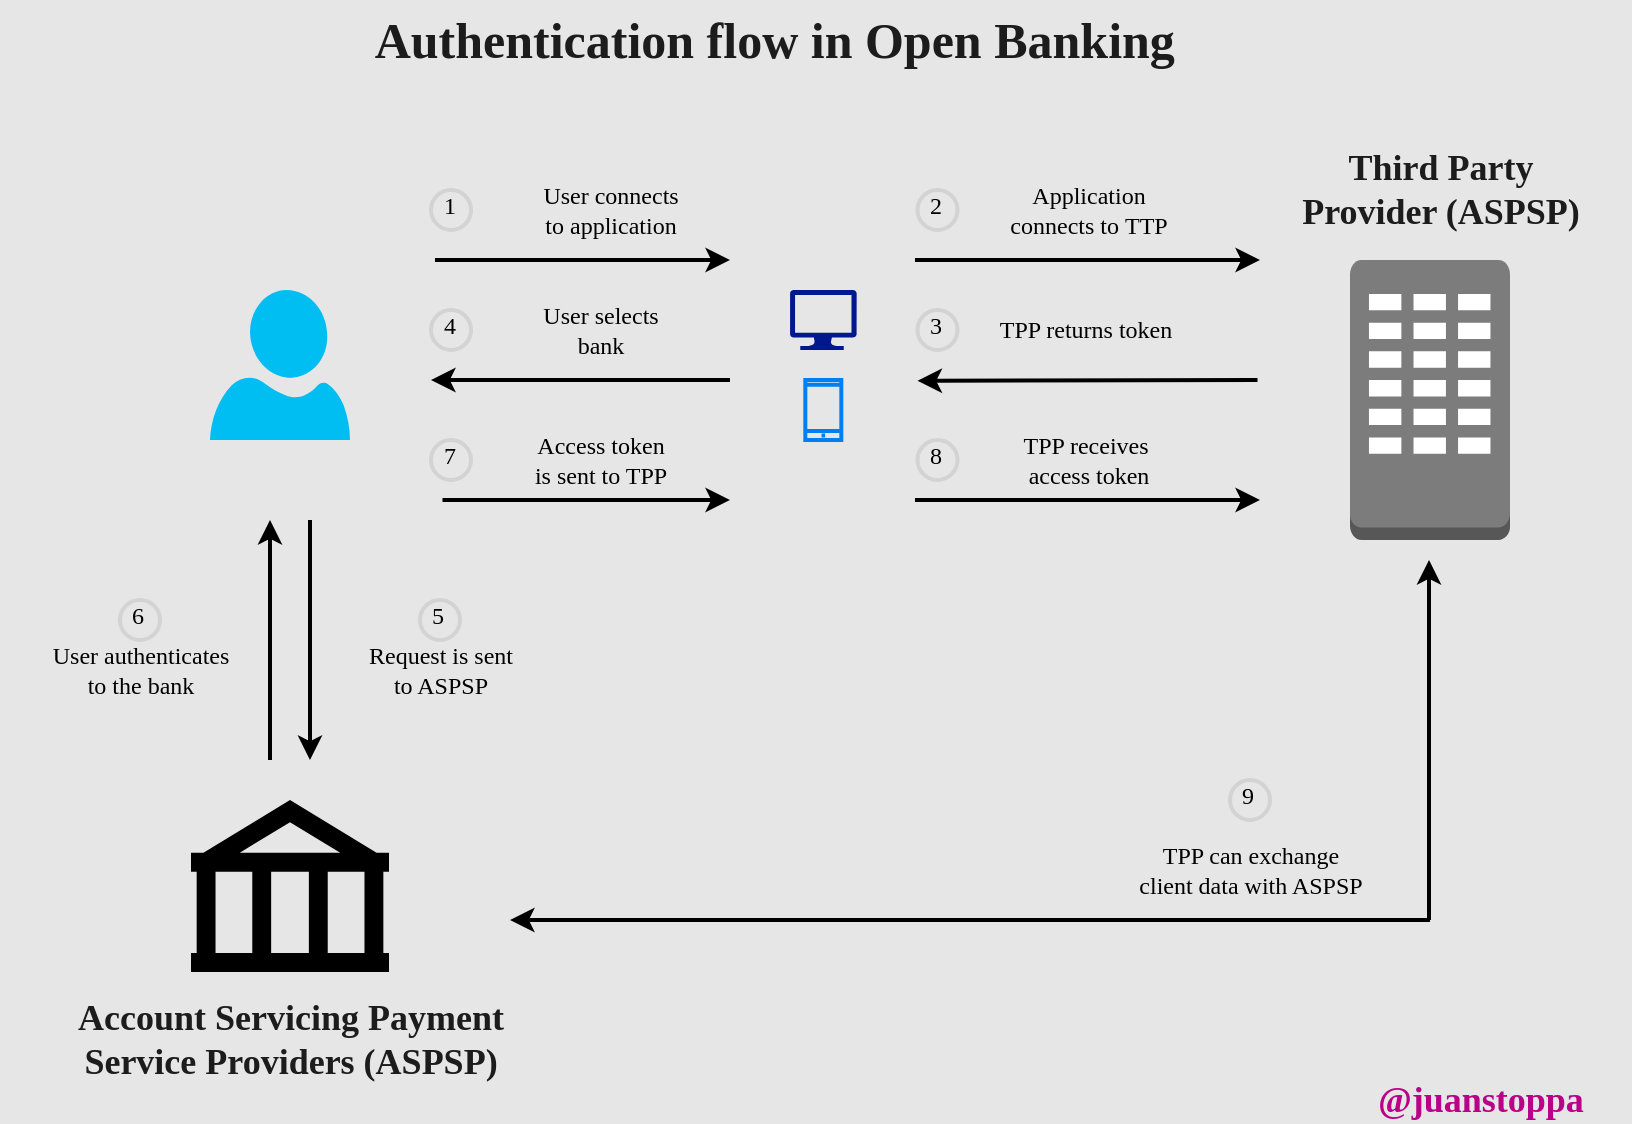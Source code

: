 <mxfile version="13.9.7" type="github"><diagram id="qVdm7OK3B3jJeVVss5eM" name="Page-1"><mxGraphModel dx="1394" dy="762" grid="1" gridSize="10" guides="1" tooltips="1" connect="1" arrows="1" fold="1" page="1" pageScale="1" pageWidth="850" pageHeight="1100" background="#E6E6E6" math="0" shadow="0"><root><mxCell id="0"/><mxCell id="1" parent="0"/><mxCell id="fX5iidgYdfW37VWG11vo-1" value="" style="verticalLabelPosition=bottom;html=1;verticalAlign=top;align=center;strokeColor=none;fillColor=#00BEF2;shape=mxgraph.azure.user;fontFamily=Verdana;" vertex="1" parent="1"><mxGeometry x="130" y="165" width="70" height="75" as="geometry"/></mxCell><mxCell id="fX5iidgYdfW37VWG11vo-3" value="" style="aspect=fixed;pointerEvents=1;shadow=0;dashed=0;html=1;strokeColor=none;labelPosition=center;verticalLabelPosition=bottom;verticalAlign=top;align=center;fillColor=#00188D;shape=mxgraph.azure.computer;fontFamily=Verdana;" vertex="1" parent="1"><mxGeometry x="420" y="165" width="33.33" height="30" as="geometry"/></mxCell><mxCell id="fX5iidgYdfW37VWG11vo-5" value="" style="html=1;verticalLabelPosition=bottom;align=center;labelBackgroundColor=none;verticalAlign=top;strokeWidth=2;strokeColor=#0080F0;shadow=0;dashed=0;shape=mxgraph.ios7.icons.smartphone;fontFamily=Verdana;fillColor=none;" vertex="1" parent="1"><mxGeometry x="427.66" y="210" width="18" height="30" as="geometry"/></mxCell><mxCell id="fX5iidgYdfW37VWG11vo-6" value="" style="endArrow=classic;html=1;strokeWidth=2;fontFamily=Verdana;" edge="1" parent="1"><mxGeometry width="50" height="50" relative="1" as="geometry"><mxPoint x="242.5" y="150" as="sourcePoint"/><mxPoint x="390" y="150" as="targetPoint"/></mxGeometry></mxCell><mxCell id="fX5iidgYdfW37VWG11vo-8" value="User connects &lt;br&gt;to application" style="text;html=1;resizable=0;autosize=1;align=center;verticalAlign=middle;points=[];fillColor=none;strokeColor=none;rounded=0;fontFamily=Verdana;" vertex="1" parent="1"><mxGeometry x="280" y="110" width="100" height="30" as="geometry"/></mxCell><mxCell id="fX5iidgYdfW37VWG11vo-9" value="1" style="ellipse;whiteSpace=wrap;html=1;aspect=fixed;strokeWidth=2;fontFamily=Verdana;spacingBottom=4;spacingRight=2;strokeColor=#d3d3d3;labelBackgroundColor=none;fillColor=none;" vertex="1" parent="1"><mxGeometry x="240.5" y="115" width="20" height="20" as="geometry"/></mxCell><mxCell id="fX5iidgYdfW37VWG11vo-12" value="" style="outlineConnect=0;dashed=0;verticalLabelPosition=bottom;verticalAlign=top;align=center;html=1;shape=mxgraph.aws3.corporate_data_center;fillColor=#7D7C7C;gradientColor=none;fontFamily=Verdana;labelBackgroundColor=none;" vertex="1" parent="1"><mxGeometry x="700" y="150" width="80" height="140" as="geometry"/></mxCell><mxCell id="fX5iidgYdfW37VWG11vo-14" value="" style="endArrow=classic;html=1;strokeWidth=2;fontFamily=Verdana;" edge="1" parent="1"><mxGeometry width="50" height="50" relative="1" as="geometry"><mxPoint x="482.5" y="150" as="sourcePoint"/><mxPoint x="655" y="150" as="targetPoint"/></mxGeometry></mxCell><mxCell id="fX5iidgYdfW37VWG11vo-15" value="Application &lt;br&gt;connects to&amp;nbsp;TTP" style="text;html=1;resizable=0;autosize=1;align=center;verticalAlign=middle;points=[];fillColor=none;strokeColor=none;rounded=0;fontFamily=Verdana;" vertex="1" parent="1"><mxGeometry x="513.75" y="110" width="110" height="30" as="geometry"/></mxCell><mxCell id="fX5iidgYdfW37VWG11vo-17" value="2" style="ellipse;whiteSpace=wrap;html=1;aspect=fixed;strokeWidth=2;fontFamily=Verdana;spacingBottom=4;spacingRight=2;strokeColor=#d3d3d3;fillColor=none;" vertex="1" parent="1"><mxGeometry x="483.75" y="115" width="20" height="20" as="geometry"/></mxCell><mxCell id="fX5iidgYdfW37VWG11vo-18" value="" style="endArrow=classic;html=1;strokeWidth=2;fontFamily=Verdana;" edge="1" parent="1"><mxGeometry width="50" height="50" relative="1" as="geometry"><mxPoint x="653.75" y="210" as="sourcePoint"/><mxPoint x="483.75" y="210.43" as="targetPoint"/></mxGeometry></mxCell><mxCell id="fX5iidgYdfW37VWG11vo-19" value="TPP returns token&amp;nbsp;" style="text;html=1;resizable=0;autosize=1;align=center;verticalAlign=middle;points=[];fillColor=none;strokeColor=none;rounded=0;fontFamily=Verdana;" vertex="1" parent="1"><mxGeometry x="503.75" y="175" width="130" height="20" as="geometry"/></mxCell><mxCell id="fX5iidgYdfW37VWG11vo-20" value="3" style="ellipse;whiteSpace=wrap;html=1;aspect=fixed;strokeWidth=2;fontFamily=Verdana;spacingBottom=4;spacingRight=2;strokeColor=#d3d3d3;fillColor=none;" vertex="1" parent="1"><mxGeometry x="483.75" y="175" width="20" height="20" as="geometry"/></mxCell><mxCell id="fX5iidgYdfW37VWG11vo-21" value="" style="endArrow=classic;html=1;strokeWidth=2;fontFamily=Verdana;" edge="1" parent="1"><mxGeometry width="50" height="50" relative="1" as="geometry"><mxPoint x="390" y="210" as="sourcePoint"/><mxPoint x="240.5" y="210" as="targetPoint"/></mxGeometry></mxCell><mxCell id="fX5iidgYdfW37VWG11vo-22" value="User selects &lt;br&gt;bank" style="text;html=1;resizable=0;autosize=1;align=center;verticalAlign=middle;points=[];fillColor=none;strokeColor=none;rounded=0;fontFamily=Verdana;" vertex="1" parent="1"><mxGeometry x="280" y="170" width="90" height="30" as="geometry"/></mxCell><mxCell id="fX5iidgYdfW37VWG11vo-24" value="4" style="ellipse;whiteSpace=wrap;html=1;aspect=fixed;strokeWidth=2;fontFamily=Verdana;spacingBottom=4;spacingRight=2;strokeColor=#d3d3d3;fillColor=none;" vertex="1" parent="1"><mxGeometry x="240.5" y="175" width="20" height="20" as="geometry"/></mxCell><mxCell id="fX5iidgYdfW37VWG11vo-25" value="" style="shape=mxgraph.signs.travel.bank;html=1;pointerEvents=1;fillColor=#000000;strokeColor=none;verticalLabelPosition=bottom;verticalAlign=top;align=center;fontSize=15;fontFamily=Verdana;" vertex="1" parent="1"><mxGeometry x="120.5" y="420" width="99" height="86" as="geometry"/></mxCell><mxCell id="fX5iidgYdfW37VWG11vo-29" value="&lt;span style=&quot;box-sizing: border-box; color: rgba(0, 0, 0, 0.88); font-size: 18px; text-align: left;&quot;&gt;Account Servicing Payment &lt;br&gt;Service Providers (ASPSP)&lt;/span&gt;" style="text;html=1;resizable=0;autosize=1;align=center;verticalAlign=middle;points=[];fillColor=none;strokeColor=none;rounded=0;strokeWidth=3;fontSize=15;fontFamily=Verdana;fontStyle=1;labelBackgroundColor=none;" vertex="1" parent="1"><mxGeometry x="25.0" y="520" width="290" height="40" as="geometry"/></mxCell><mxCell id="fX5iidgYdfW37VWG11vo-30" value="" style="endArrow=classic;html=1;strokeWidth=2;fontFamily=Verdana;" edge="1" parent="1"><mxGeometry width="50" height="50" relative="1" as="geometry"><mxPoint x="180" y="280" as="sourcePoint"/><mxPoint x="180" y="400" as="targetPoint"/></mxGeometry></mxCell><mxCell id="fX5iidgYdfW37VWG11vo-31" value="User authenticates &lt;br&gt;to the bank" style="text;html=1;resizable=0;autosize=1;align=center;verticalAlign=middle;points=[];fillColor=none;strokeColor=none;rounded=0;fontFamily=Verdana;" vertex="1" parent="1"><mxGeometry x="30.0" y="340" width="130" height="30" as="geometry"/></mxCell><mxCell id="fX5iidgYdfW37VWG11vo-33" value="" style="endArrow=classic;html=1;strokeWidth=2;fontFamily=Verdana;" edge="1" parent="1"><mxGeometry width="50" height="50" relative="1" as="geometry"><mxPoint x="160" y="400" as="sourcePoint"/><mxPoint x="160" y="280" as="targetPoint"/></mxGeometry></mxCell><mxCell id="fX5iidgYdfW37VWG11vo-34" value="Request is sent &lt;br&gt;to ASPSP" style="text;html=1;resizable=0;autosize=1;align=center;verticalAlign=middle;points=[];fillColor=none;strokeColor=none;rounded=0;fontFamily=Verdana;" vertex="1" parent="1"><mxGeometry x="190" y="340" width="110" height="30" as="geometry"/></mxCell><mxCell id="fX5iidgYdfW37VWG11vo-35" value="5" style="ellipse;whiteSpace=wrap;html=1;aspect=fixed;strokeWidth=2;fontFamily=Verdana;spacingBottom=4;spacingRight=2;strokeColor=#d3d3d3;fillColor=none;" vertex="1" parent="1"><mxGeometry x="235" y="320" width="20" height="20" as="geometry"/></mxCell><mxCell id="fX5iidgYdfW37VWG11vo-36" value="6" style="ellipse;whiteSpace=wrap;html=1;aspect=fixed;strokeWidth=2;fontFamily=Verdana;spacingBottom=4;spacingRight=2;strokeColor=#d3d3d3;fillColor=none;" vertex="1" parent="1"><mxGeometry x="85" y="320" width="20" height="20" as="geometry"/></mxCell><mxCell id="fX5iidgYdfW37VWG11vo-37" value="" style="endArrow=classic;html=1;strokeWidth=2;fontFamily=Verdana;" edge="1" parent="1"><mxGeometry width="50" height="50" relative="1" as="geometry"><mxPoint x="246.25" y="270" as="sourcePoint"/><mxPoint x="390" y="270" as="targetPoint"/></mxGeometry></mxCell><mxCell id="fX5iidgYdfW37VWG11vo-38" value="Access token &lt;br&gt;is sent to TPP" style="text;html=1;resizable=0;autosize=1;align=center;verticalAlign=middle;points=[];fillColor=none;strokeColor=none;rounded=0;fontFamily=Verdana;" vertex="1" parent="1"><mxGeometry x="275" y="235" width="100" height="30" as="geometry"/></mxCell><mxCell id="fX5iidgYdfW37VWG11vo-40" value="7" style="ellipse;whiteSpace=wrap;html=1;aspect=fixed;strokeWidth=2;fontFamily=Verdana;spacingBottom=4;spacingRight=2;strokeColor=#d3d3d3;direction=south;fillColor=none;" vertex="1" parent="1"><mxGeometry x="240.5" y="240" width="20" height="20" as="geometry"/></mxCell><mxCell id="fX5iidgYdfW37VWG11vo-42" value="TPP receives&amp;nbsp;&lt;br&gt;access token" style="text;html=1;resizable=0;autosize=1;align=center;verticalAlign=middle;points=[];fillColor=none;strokeColor=none;rounded=0;fontFamily=Verdana;" vertex="1" parent="1"><mxGeometry x="518.75" y="235" width="100" height="30" as="geometry"/></mxCell><mxCell id="fX5iidgYdfW37VWG11vo-44" value="8" style="ellipse;whiteSpace=wrap;html=1;aspect=fixed;strokeWidth=2;fontFamily=Verdana;spacingBottom=4;spacingRight=2;strokeColor=#d3d3d3;fillColor=none;" vertex="1" parent="1"><mxGeometry x="483.75" y="240" width="20" height="20" as="geometry"/></mxCell><mxCell id="fX5iidgYdfW37VWG11vo-48" value="" style="endArrow=classic;html=1;strokeWidth=2;fontFamily=Verdana;" edge="1" parent="1"><mxGeometry width="50" height="50" relative="1" as="geometry"><mxPoint x="482.5" y="270" as="sourcePoint"/><mxPoint x="655" y="270" as="targetPoint"/></mxGeometry></mxCell><mxCell id="fX5iidgYdfW37VWG11vo-50" value="TPP can exchange &lt;br&gt;client data with ASPSP" style="text;html=1;resizable=0;autosize=1;align=center;verticalAlign=middle;points=[];fillColor=none;strokeColor=none;rounded=0;fontFamily=Verdana;" vertex="1" parent="1"><mxGeometry x="575" y="440" width="150" height="30" as="geometry"/></mxCell><mxCell id="fX5iidgYdfW37VWG11vo-51" value="9" style="ellipse;whiteSpace=wrap;html=1;aspect=fixed;strokeWidth=2;fontFamily=Tahoma;spacingBottom=4;spacingRight=2;strokeColor=#d3d3d3;fillColor=none;" vertex="1" parent="1"><mxGeometry x="640" y="410" width="20" height="20" as="geometry"/></mxCell><mxCell id="fX5iidgYdfW37VWG11vo-52" value="" style="endArrow=classic;html=1;strokeWidth=2;fontFamily=Verdana;fontSize=15;" edge="1" parent="1"><mxGeometry width="50" height="50" relative="1" as="geometry"><mxPoint x="740" y="480" as="sourcePoint"/><mxPoint x="280" y="480" as="targetPoint"/></mxGeometry></mxCell><mxCell id="fX5iidgYdfW37VWG11vo-53" value="" style="endArrow=classic;html=1;strokeWidth=2;fontFamily=Verdana;" edge="1" parent="1"><mxGeometry width="50" height="50" relative="1" as="geometry"><mxPoint x="739.5" y="480" as="sourcePoint"/><mxPoint x="739.5" y="300" as="targetPoint"/></mxGeometry></mxCell><mxCell id="fX5iidgYdfW37VWG11vo-54" value="&lt;span style=&quot;box-sizing: border-box; color: rgba(0, 0, 0, 0.88); font-size: 18px; text-align: left;&quot;&gt;Third Party &lt;br&gt;Provider (ASPSP)&lt;/span&gt;" style="text;html=1;resizable=0;autosize=1;align=center;verticalAlign=middle;points=[];fillColor=none;strokeColor=none;rounded=0;strokeWidth=3;fontSize=15;fontFamily=Verdana;fontStyle=1;labelBackgroundColor=none;" vertex="1" parent="1"><mxGeometry x="650" y="95" width="190" height="40" as="geometry"/></mxCell><mxCell id="fX5iidgYdfW37VWG11vo-56" value="&lt;span style=&quot;box-sizing: border-box; color: rgba(0, 0, 0, 0.88); font-size: 25px; text-align: left;&quot;&gt;Authentication flow in Open Banking&amp;nbsp;&lt;/span&gt;" style="text;html=1;resizable=0;autosize=1;align=center;verticalAlign=middle;points=[];fillColor=none;strokeColor=none;rounded=0;strokeWidth=3;fontSize=25;fontFamily=Verdana;fontStyle=1;labelBackgroundColor=none;" vertex="1" parent="1"><mxGeometry x="144.5" y="20" width="540" height="40" as="geometry"/></mxCell><mxCell id="fX5iidgYdfW37VWG11vo-57" value="&lt;div style=&quot;text-align: left&quot;&gt;&lt;font color=&quot;rgba(0, 0, 0, 0.878)&quot;&gt;&lt;span style=&quot;font-size: 18px;&quot;&gt;@juanstoppa&lt;/span&gt;&lt;/font&gt;&lt;/div&gt;" style="text;html=1;resizable=0;autosize=1;align=center;verticalAlign=middle;points=[];strokeColor=none;rounded=0;strokeWidth=3;fontSize=15;fontFamily=Verdana;fontStyle=1;labelBackgroundColor=none;" vertex="1" parent="1"><mxGeometry x="690" y="560" width="150" height="20" as="geometry"/></mxCell></root></mxGraphModel></diagram></mxfile>